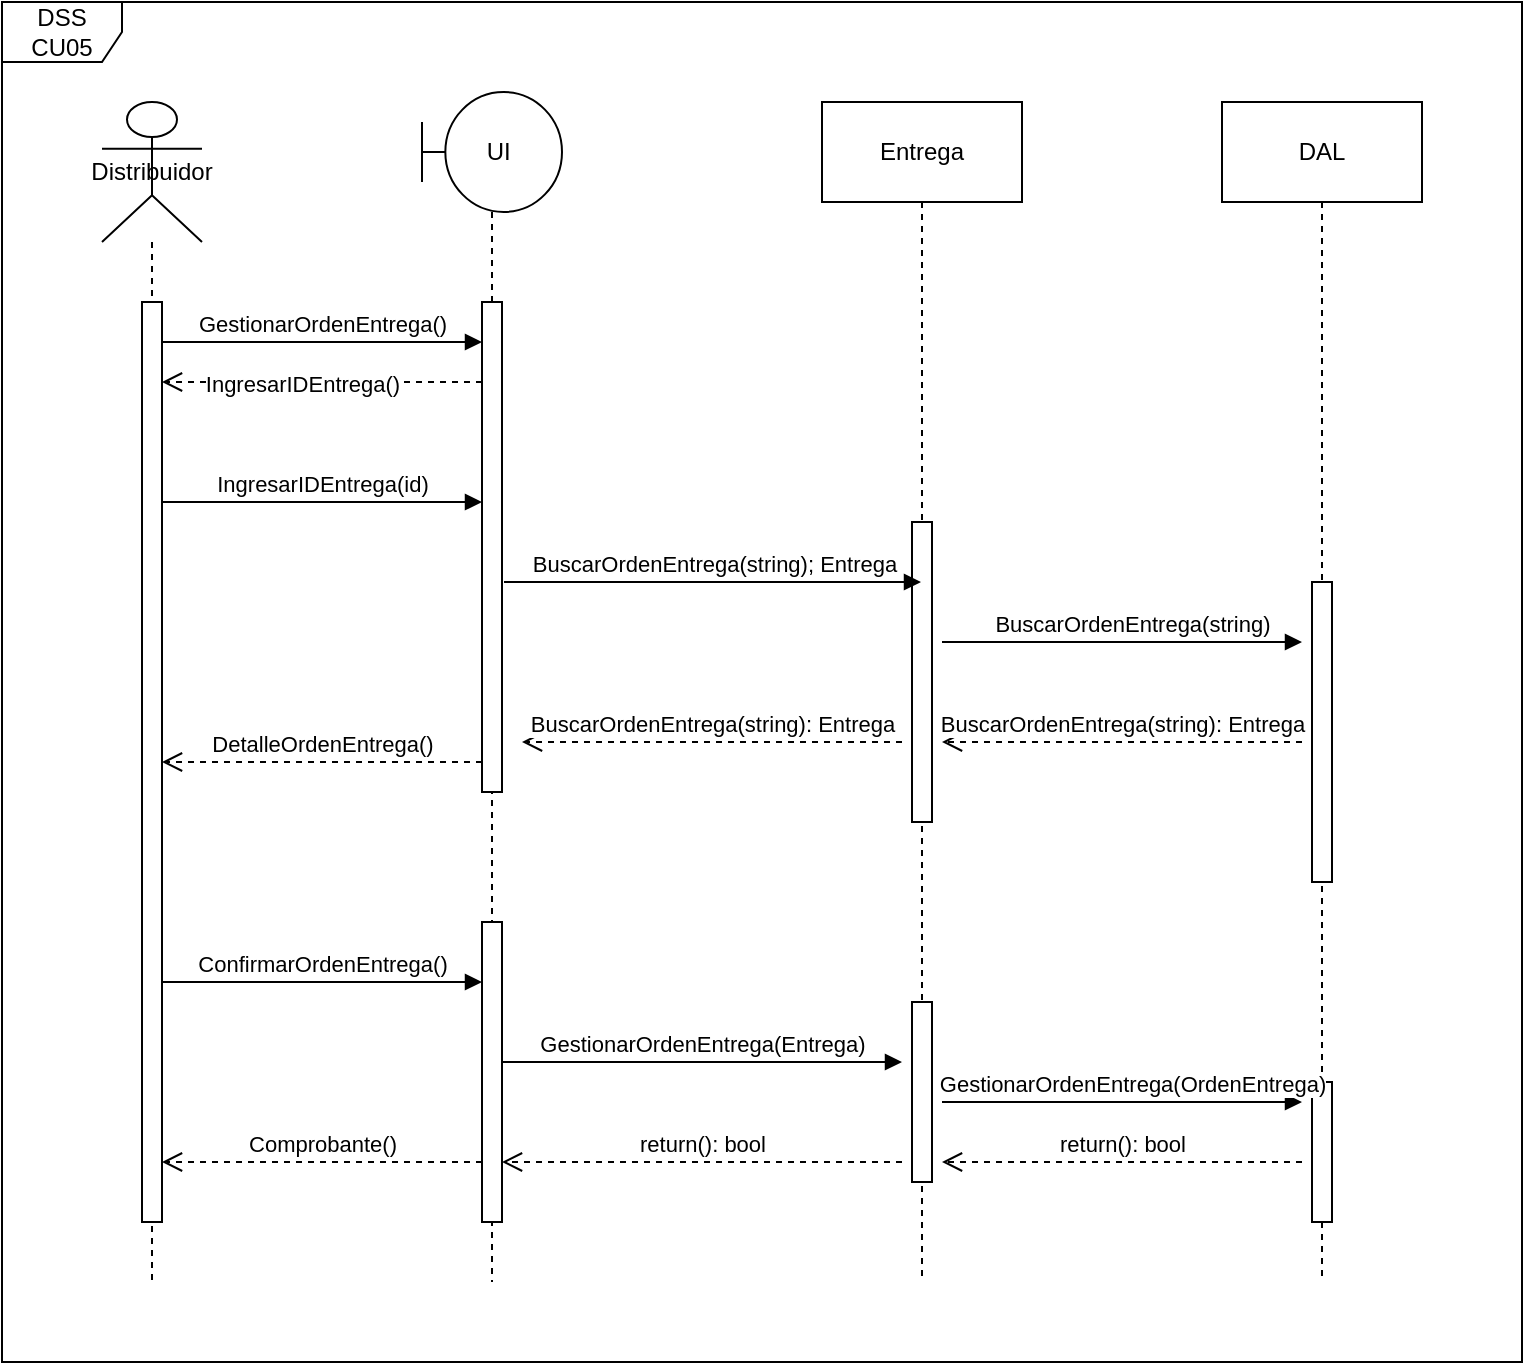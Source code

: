 <mxfile version="24.3.1" type="device">
  <diagram name="Página-1" id="qZLFg4MMEvWQdPLS8yzd">
    <mxGraphModel dx="984" dy="566" grid="1" gridSize="10" guides="1" tooltips="1" connect="1" arrows="1" fold="1" page="1" pageScale="1" pageWidth="827" pageHeight="1169" math="0" shadow="0">
      <root>
        <mxCell id="0" />
        <mxCell id="1" parent="0" />
        <mxCell id="35Y8T_9TX75vM6qsYTlq-1" value="Distribuidor" style="shape=umlLifeline;perimeter=lifelinePerimeter;whiteSpace=wrap;html=1;container=1;dropTarget=0;collapsible=0;recursiveResize=0;outlineConnect=0;portConstraint=eastwest;newEdgeStyle={&quot;curved&quot;:0,&quot;rounded&quot;:0};participant=umlActor;size=70;" vertex="1" parent="1">
          <mxGeometry x="130" y="130" width="50" height="590" as="geometry" />
        </mxCell>
        <mxCell id="35Y8T_9TX75vM6qsYTlq-5" value="" style="html=1;points=[[0,0,0,0,5],[0,1,0,0,-5],[1,0,0,0,5],[1,1,0,0,-5]];perimeter=orthogonalPerimeter;outlineConnect=0;targetShapes=umlLifeline;portConstraint=eastwest;newEdgeStyle={&quot;curved&quot;:0,&quot;rounded&quot;:0};" vertex="1" parent="35Y8T_9TX75vM6qsYTlq-1">
          <mxGeometry x="20" y="100" width="10" height="460" as="geometry" />
        </mxCell>
        <mxCell id="35Y8T_9TX75vM6qsYTlq-2" value="&amp;nbsp; UI" style="shape=umlLifeline;perimeter=lifelinePerimeter;whiteSpace=wrap;html=1;container=1;dropTarget=0;collapsible=0;recursiveResize=0;outlineConnect=0;portConstraint=eastwest;newEdgeStyle={&quot;curved&quot;:0,&quot;rounded&quot;:0};participant=umlBoundary;size=60;" vertex="1" parent="1">
          <mxGeometry x="290" y="125" width="70" height="595" as="geometry" />
        </mxCell>
        <mxCell id="35Y8T_9TX75vM6qsYTlq-6" value="" style="html=1;points=[[0,0,0,0,5],[0,1,0,0,-5],[1,0,0,0,5],[1,1,0,0,-5]];perimeter=orthogonalPerimeter;outlineConnect=0;targetShapes=umlLifeline;portConstraint=eastwest;newEdgeStyle={&quot;curved&quot;:0,&quot;rounded&quot;:0};" vertex="1" parent="35Y8T_9TX75vM6qsYTlq-2">
          <mxGeometry x="30" y="105" width="10" height="245" as="geometry" />
        </mxCell>
        <mxCell id="35Y8T_9TX75vM6qsYTlq-18" value="" style="html=1;points=[[0,0,0,0,5],[0,1,0,0,-5],[1,0,0,0,5],[1,1,0,0,-5]];perimeter=orthogonalPerimeter;outlineConnect=0;targetShapes=umlLifeline;portConstraint=eastwest;newEdgeStyle={&quot;curved&quot;:0,&quot;rounded&quot;:0};" vertex="1" parent="35Y8T_9TX75vM6qsYTlq-2">
          <mxGeometry x="30" y="415" width="10" height="150" as="geometry" />
        </mxCell>
        <mxCell id="35Y8T_9TX75vM6qsYTlq-3" value="Entrega" style="shape=umlLifeline;perimeter=lifelinePerimeter;whiteSpace=wrap;html=1;container=1;dropTarget=0;collapsible=0;recursiveResize=0;outlineConnect=0;portConstraint=eastwest;newEdgeStyle={&quot;curved&quot;:0,&quot;rounded&quot;:0};size=50;" vertex="1" parent="1">
          <mxGeometry x="490" y="130" width="100" height="590" as="geometry" />
        </mxCell>
        <mxCell id="35Y8T_9TX75vM6qsYTlq-10" value="" style="html=1;points=[[0,0,0,0,5],[0,1,0,0,-5],[1,0,0,0,5],[1,1,0,0,-5]];perimeter=orthogonalPerimeter;outlineConnect=0;targetShapes=umlLifeline;portConstraint=eastwest;newEdgeStyle={&quot;curved&quot;:0,&quot;rounded&quot;:0};" vertex="1" parent="35Y8T_9TX75vM6qsYTlq-3">
          <mxGeometry x="45" y="210" width="10" height="150" as="geometry" />
        </mxCell>
        <mxCell id="35Y8T_9TX75vM6qsYTlq-20" value="" style="html=1;points=[[0,0,0,0,5],[0,1,0,0,-5],[1,0,0,0,5],[1,1,0,0,-5]];perimeter=orthogonalPerimeter;outlineConnect=0;targetShapes=umlLifeline;portConstraint=eastwest;newEdgeStyle={&quot;curved&quot;:0,&quot;rounded&quot;:0};" vertex="1" parent="35Y8T_9TX75vM6qsYTlq-3">
          <mxGeometry x="45" y="450" width="10" height="90" as="geometry" />
        </mxCell>
        <mxCell id="35Y8T_9TX75vM6qsYTlq-4" value="DAL" style="shape=umlLifeline;perimeter=lifelinePerimeter;whiteSpace=wrap;html=1;container=1;dropTarget=0;collapsible=0;recursiveResize=0;outlineConnect=0;portConstraint=eastwest;newEdgeStyle={&quot;curved&quot;:0,&quot;rounded&quot;:0};size=50;" vertex="1" parent="1">
          <mxGeometry x="690" y="130" width="100" height="590" as="geometry" />
        </mxCell>
        <mxCell id="35Y8T_9TX75vM6qsYTlq-12" value="" style="html=1;points=[[0,0,0,0,5],[0,1,0,0,-5],[1,0,0,0,5],[1,1,0,0,-5]];perimeter=orthogonalPerimeter;outlineConnect=0;targetShapes=umlLifeline;portConstraint=eastwest;newEdgeStyle={&quot;curved&quot;:0,&quot;rounded&quot;:0};" vertex="1" parent="35Y8T_9TX75vM6qsYTlq-4">
          <mxGeometry x="45" y="240" width="10" height="150" as="geometry" />
        </mxCell>
        <mxCell id="35Y8T_9TX75vM6qsYTlq-23" value="" style="html=1;points=[[0,0,0,0,5],[0,1,0,0,-5],[1,0,0,0,5],[1,1,0,0,-5]];perimeter=orthogonalPerimeter;outlineConnect=0;targetShapes=umlLifeline;portConstraint=eastwest;newEdgeStyle={&quot;curved&quot;:0,&quot;rounded&quot;:0};" vertex="1" parent="35Y8T_9TX75vM6qsYTlq-4">
          <mxGeometry x="45" y="490" width="10" height="70" as="geometry" />
        </mxCell>
        <mxCell id="35Y8T_9TX75vM6qsYTlq-7" value="GestionarOrdenEntrega()" style="html=1;verticalAlign=bottom;endArrow=block;curved=0;rounded=0;" edge="1" parent="1">
          <mxGeometry width="80" relative="1" as="geometry">
            <mxPoint x="160" y="250" as="sourcePoint" />
            <mxPoint x="320" y="250" as="targetPoint" />
          </mxGeometry>
        </mxCell>
        <mxCell id="35Y8T_9TX75vM6qsYTlq-8" value="IngresarIDEntrega()" style="html=1;verticalAlign=bottom;endArrow=open;dashed=1;endSize=8;curved=0;rounded=0;" edge="1" parent="1">
          <mxGeometry x="0.125" y="10" relative="1" as="geometry">
            <mxPoint x="320" y="270" as="sourcePoint" />
            <mxPoint x="160" y="270" as="targetPoint" />
            <mxPoint as="offset" />
          </mxGeometry>
        </mxCell>
        <mxCell id="35Y8T_9TX75vM6qsYTlq-9" value="IngresarIDEntrega(id)" style="html=1;verticalAlign=bottom;endArrow=block;curved=0;rounded=0;" edge="1" parent="1">
          <mxGeometry width="80" relative="1" as="geometry">
            <mxPoint x="160" y="330" as="sourcePoint" />
            <mxPoint x="320" y="330" as="targetPoint" />
          </mxGeometry>
        </mxCell>
        <mxCell id="35Y8T_9TX75vM6qsYTlq-11" value="BuscarOrdenEntrega(string); Entrega" style="html=1;verticalAlign=bottom;endArrow=block;curved=0;rounded=0;" edge="1" parent="1" target="35Y8T_9TX75vM6qsYTlq-3">
          <mxGeometry width="80" relative="1" as="geometry">
            <mxPoint x="331" y="370" as="sourcePoint" />
            <mxPoint x="496" y="370" as="targetPoint" />
          </mxGeometry>
        </mxCell>
        <mxCell id="35Y8T_9TX75vM6qsYTlq-13" value="BuscarOrdenEntrega(string)" style="html=1;verticalAlign=bottom;endArrow=block;curved=0;rounded=0;" edge="1" parent="1">
          <mxGeometry x="0.053" width="80" relative="1" as="geometry">
            <mxPoint x="550" y="400" as="sourcePoint" />
            <mxPoint x="730" y="400" as="targetPoint" />
            <mxPoint as="offset" />
          </mxGeometry>
        </mxCell>
        <mxCell id="35Y8T_9TX75vM6qsYTlq-14" value="BuscarOrdenEntrega(string): Entrega" style="html=1;verticalAlign=bottom;endArrow=open;dashed=1;endSize=8;curved=0;rounded=0;" edge="1" parent="1">
          <mxGeometry relative="1" as="geometry">
            <mxPoint x="730" y="450" as="sourcePoint" />
            <mxPoint x="550" y="450" as="targetPoint" />
            <mxPoint as="offset" />
          </mxGeometry>
        </mxCell>
        <mxCell id="35Y8T_9TX75vM6qsYTlq-16" value="BuscarOrdenEntrega(string): Entrega" style="html=1;verticalAlign=bottom;endArrow=open;dashed=1;endSize=8;curved=0;rounded=0;" edge="1" parent="1">
          <mxGeometry relative="1" as="geometry">
            <mxPoint x="530" y="450" as="sourcePoint" />
            <mxPoint x="340" y="450" as="targetPoint" />
            <mxPoint as="offset" />
          </mxGeometry>
        </mxCell>
        <mxCell id="35Y8T_9TX75vM6qsYTlq-17" value="DetalleOrdenEntrega()" style="html=1;verticalAlign=bottom;endArrow=open;dashed=1;endSize=8;curved=0;rounded=0;" edge="1" parent="1">
          <mxGeometry relative="1" as="geometry">
            <mxPoint x="320" y="460" as="sourcePoint" />
            <mxPoint x="160" y="460" as="targetPoint" />
            <mxPoint as="offset" />
          </mxGeometry>
        </mxCell>
        <mxCell id="35Y8T_9TX75vM6qsYTlq-19" value="ConfirmarOrdenEntrega()" style="html=1;verticalAlign=bottom;endArrow=block;curved=0;rounded=0;" edge="1" parent="1">
          <mxGeometry width="80" relative="1" as="geometry">
            <mxPoint x="160" y="570" as="sourcePoint" />
            <mxPoint x="320" y="570" as="targetPoint" />
          </mxGeometry>
        </mxCell>
        <mxCell id="35Y8T_9TX75vM6qsYTlq-21" value="GestionarOrdenEntrega(Entrega)" style="html=1;verticalAlign=bottom;endArrow=block;curved=0;rounded=0;" edge="1" parent="1">
          <mxGeometry width="80" relative="1" as="geometry">
            <mxPoint x="330" y="610" as="sourcePoint" />
            <mxPoint x="530" y="610" as="targetPoint" />
          </mxGeometry>
        </mxCell>
        <mxCell id="35Y8T_9TX75vM6qsYTlq-22" value="GestionarOrdenEntrega(OrdenEntrega)" style="html=1;verticalAlign=bottom;endArrow=block;curved=0;rounded=0;" edge="1" parent="1">
          <mxGeometry x="0.056" width="80" relative="1" as="geometry">
            <mxPoint x="550" y="630" as="sourcePoint" />
            <mxPoint x="730" y="630" as="targetPoint" />
            <mxPoint as="offset" />
          </mxGeometry>
        </mxCell>
        <mxCell id="35Y8T_9TX75vM6qsYTlq-24" value="return(): bool" style="html=1;verticalAlign=bottom;endArrow=open;dashed=1;endSize=8;curved=0;rounded=0;" edge="1" parent="1">
          <mxGeometry relative="1" as="geometry">
            <mxPoint x="730" y="660" as="sourcePoint" />
            <mxPoint x="550" y="660" as="targetPoint" />
          </mxGeometry>
        </mxCell>
        <mxCell id="35Y8T_9TX75vM6qsYTlq-25" value="return(): bool" style="html=1;verticalAlign=bottom;endArrow=open;dashed=1;endSize=8;curved=0;rounded=0;" edge="1" parent="1">
          <mxGeometry relative="1" as="geometry">
            <mxPoint x="530" y="660" as="sourcePoint" />
            <mxPoint x="330" y="660" as="targetPoint" />
          </mxGeometry>
        </mxCell>
        <mxCell id="35Y8T_9TX75vM6qsYTlq-26" value="Comprobante()" style="html=1;verticalAlign=bottom;endArrow=open;dashed=1;endSize=8;curved=0;rounded=0;" edge="1" parent="1">
          <mxGeometry relative="1" as="geometry">
            <mxPoint x="320" y="660" as="sourcePoint" />
            <mxPoint x="160" y="660" as="targetPoint" />
            <mxPoint as="offset" />
          </mxGeometry>
        </mxCell>
        <mxCell id="35Y8T_9TX75vM6qsYTlq-27" value="DSS CU05" style="shape=umlFrame;whiteSpace=wrap;html=1;pointerEvents=0;" vertex="1" parent="1">
          <mxGeometry x="80" y="80" width="760" height="680" as="geometry" />
        </mxCell>
      </root>
    </mxGraphModel>
  </diagram>
</mxfile>
